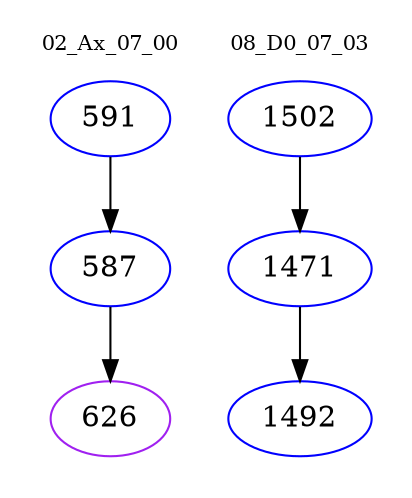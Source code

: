 digraph{
subgraph cluster_0 {
color = white
label = "02_Ax_07_00";
fontsize=10;
T0_591 [label="591", color="blue"]
T0_591 -> T0_587 [color="black"]
T0_587 [label="587", color="blue"]
T0_587 -> T0_626 [color="black"]
T0_626 [label="626", color="purple"]
}
subgraph cluster_1 {
color = white
label = "08_D0_07_03";
fontsize=10;
T1_1502 [label="1502", color="blue"]
T1_1502 -> T1_1471 [color="black"]
T1_1471 [label="1471", color="blue"]
T1_1471 -> T1_1492 [color="black"]
T1_1492 [label="1492", color="blue"]
}
}
